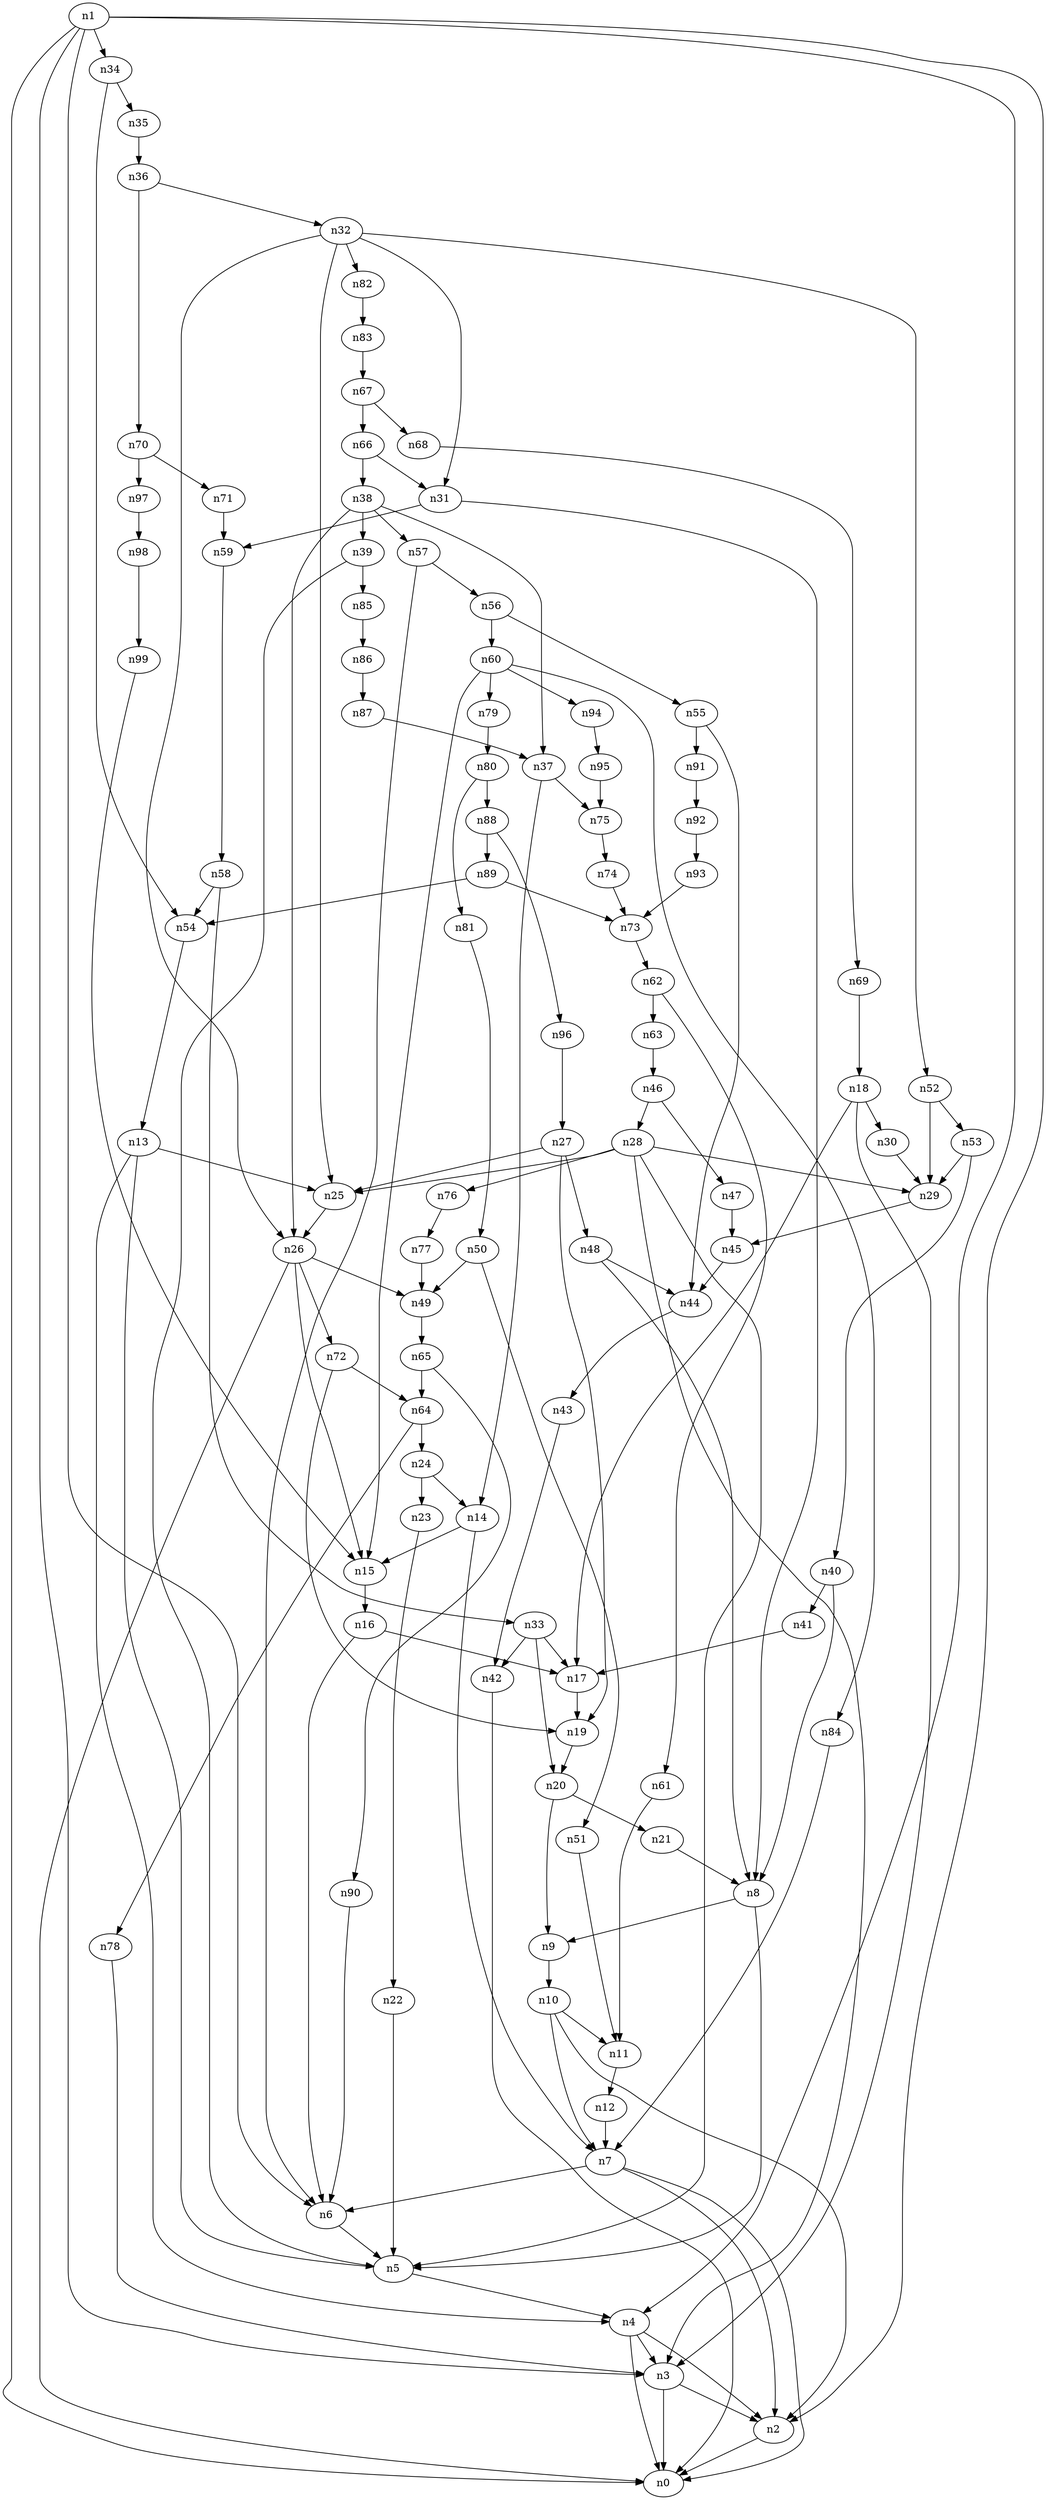 digraph G {
	n1 -> n0	 [_graphml_id=e0];
	n1 -> n2	 [_graphml_id=e1];
	n1 -> n3	 [_graphml_id=e6];
	n1 -> n4	 [_graphml_id=e9];
	n1 -> n6	 [_graphml_id=e12];
	n1 -> n34	 [_graphml_id=e58];
	n2 -> n0	 [_graphml_id=e5];
	n3 -> n0	 [_graphml_id=e8];
	n3 -> n2	 [_graphml_id=e2];
	n4 -> n0	 [_graphml_id=e4];
	n4 -> n2	 [_graphml_id=e7];
	n4 -> n3	 [_graphml_id=e3];
	n5 -> n4	 [_graphml_id=e10];
	n6 -> n5	 [_graphml_id=e11];
	n7 -> n0	 [_graphml_id=e13];
	n7 -> n2	 [_graphml_id=e14];
	n7 -> n6	 [_graphml_id=e15];
	n8 -> n5	 [_graphml_id=e16];
	n8 -> n9	 [_graphml_id=e17];
	n9 -> n10	 [_graphml_id=e18];
	n10 -> n2	 [_graphml_id=e19];
	n10 -> n7	 [_graphml_id=e37];
	n10 -> n11	 [_graphml_id=e20];
	n11 -> n12	 [_graphml_id=e21];
	n12 -> n7	 [_graphml_id=e22];
	n13 -> n4	 [_graphml_id=e23];
	n13 -> n5	 [_graphml_id=e24];
	n13 -> n25	 [_graphml_id=e42];
	n14 -> n7	 [_graphml_id=e25];
	n14 -> n15	 [_graphml_id=e26];
	n15 -> n16	 [_graphml_id=e27];
	n16 -> n6	 [_graphml_id=e28];
	n16 -> n17	 [_graphml_id=e29];
	n17 -> n19	 [_graphml_id=e32];
	n18 -> n3	 [_graphml_id=e31];
	n18 -> n17	 [_graphml_id=e30];
	n18 -> n30	 [_graphml_id=e51];
	n19 -> n20	 [_graphml_id=e33];
	n20 -> n9	 [_graphml_id=e34];
	n20 -> n21	 [_graphml_id=e35];
	n21 -> n8	 [_graphml_id=e36];
	n22 -> n5	 [_graphml_id=e38];
	n23 -> n22	 [_graphml_id=e39];
	n24 -> n14	 [_graphml_id=e41];
	n24 -> n23	 [_graphml_id=e40];
	n25 -> n26	 [_graphml_id=e43];
	n26 -> n0	 [_graphml_id=e44];
	n26 -> n15	 [_graphml_id=e47];
	n26 -> n49	 [_graphml_id=e82];
	n26 -> n72	 [_graphml_id=e141];
	n27 -> n19	 [_graphml_id=e46];
	n27 -> n25	 [_graphml_id=e45];
	n27 -> n48	 [_graphml_id=e79];
	n28 -> n3	 [_graphml_id=e81];
	n28 -> n5	 [_graphml_id=e71];
	n28 -> n25	 [_graphml_id=e48];
	n28 -> n29	 [_graphml_id=e49];
	n28 -> n76	 [_graphml_id=e126];
	n29 -> n45	 [_graphml_id=e75];
	n30 -> n29	 [_graphml_id=e50];
	n31 -> n8	 [_graphml_id=e52];
	n31 -> n59	 [_graphml_id=e98];
	n32 -> n25	 [_graphml_id=e57];
	n32 -> n26	 [_graphml_id=e54];
	n32 -> n31	 [_graphml_id=e53];
	n32 -> n52	 [_graphml_id=e86];
	n32 -> n82	 [_graphml_id=e136];
	n33 -> n17	 [_graphml_id=e56];
	n33 -> n20	 [_graphml_id=e55];
	n33 -> n42	 [_graphml_id=e69];
	n34 -> n35	 [_graphml_id=e59];
	n34 -> n54	 [_graphml_id=e90];
	n35 -> n36	 [_graphml_id=e60];
	n36 -> n32	 [_graphml_id=e61];
	n36 -> n70	 [_graphml_id=e116];
	n37 -> n14	 [_graphml_id=e62];
	n37 -> n75	 [_graphml_id=e125];
	n38 -> n26	 [_graphml_id=e91];
	n38 -> n37	 [_graphml_id=e63];
	n38 -> n39	 [_graphml_id=e64];
	n38 -> n57	 [_graphml_id=e121];
	n39 -> n5	 [_graphml_id=e65];
	n39 -> n85	 [_graphml_id=e142];
	n40 -> n8	 [_graphml_id=e66];
	n40 -> n41	 [_graphml_id=e67];
	n41 -> n17	 [_graphml_id=e68];
	n42 -> n0	 [_graphml_id=e70];
	n43 -> n42	 [_graphml_id=e72];
	n44 -> n43	 [_graphml_id=e73];
	n45 -> n44	 [_graphml_id=e74];
	n46 -> n28	 [_graphml_id=e76];
	n46 -> n47	 [_graphml_id=e77];
	n47 -> n45	 [_graphml_id=e78];
	n48 -> n8	 [_graphml_id=e80];
	n48 -> n44	 [_graphml_id=e101];
	n49 -> n65	 [_graphml_id=e108];
	n50 -> n49	 [_graphml_id=e83];
	n50 -> n51	 [_graphml_id=e84];
	n51 -> n11	 [_graphml_id=e85];
	n52 -> n29	 [_graphml_id=e131];
	n52 -> n53	 [_graphml_id=e87];
	n53 -> n29	 [_graphml_id=e88];
	n53 -> n40	 [_graphml_id=e111];
	n54 -> n13	 [_graphml_id=e89];
	n55 -> n44	 [_graphml_id=e92];
	n55 -> n91	 [_graphml_id=e152];
	n56 -> n55	 [_graphml_id=e93];
	n56 -> n60	 [_graphml_id=e100];
	n57 -> n6	 [_graphml_id=e95];
	n57 -> n56	 [_graphml_id=e94];
	n58 -> n33	 [_graphml_id=e161];
	n58 -> n54	 [_graphml_id=e96];
	n59 -> n58	 [_graphml_id=e97];
	n60 -> n15	 [_graphml_id=e99];
	n60 -> n79	 [_graphml_id=e132];
	n60 -> n84	 [_graphml_id=e140];
	n60 -> n94	 [_graphml_id=e156];
	n61 -> n11	 [_graphml_id=e102];
	n62 -> n61	 [_graphml_id=e103];
	n62 -> n63	 [_graphml_id=e104];
	n63 -> n46	 [_graphml_id=e105];
	n64 -> n24	 [_graphml_id=e106];
	n64 -> n78	 [_graphml_id=e130];
	n65 -> n64	 [_graphml_id=e107];
	n65 -> n90	 [_graphml_id=e149];
	n66 -> n31	 [_graphml_id=e109];
	n66 -> n38	 [_graphml_id=e110];
	n67 -> n66	 [_graphml_id=e112];
	n67 -> n68	 [_graphml_id=e113];
	n68 -> n69	 [_graphml_id=e114];
	n69 -> n18	 [_graphml_id=e115];
	n70 -> n71	 [_graphml_id=e117];
	n70 -> n97	 [_graphml_id=e162];
	n71 -> n59	 [_graphml_id=e118];
	n72 -> n19	 [_graphml_id=e119];
	n72 -> n64	 [_graphml_id=e120];
	n73 -> n62	 [_graphml_id=e122];
	n74 -> n73	 [_graphml_id=e123];
	n75 -> n74	 [_graphml_id=e124];
	n76 -> n77	 [_graphml_id=e127];
	n77 -> n49	 [_graphml_id=e128];
	n78 -> n3	 [_graphml_id=e129];
	n79 -> n80	 [_graphml_id=e133];
	n80 -> n81	 [_graphml_id=e134];
	n80 -> n88	 [_graphml_id=e146];
	n81 -> n50	 [_graphml_id=e135];
	n82 -> n83	 [_graphml_id=e137];
	n83 -> n67	 [_graphml_id=e138];
	n84 -> n7	 [_graphml_id=e139];
	n85 -> n86	 [_graphml_id=e143];
	n86 -> n87	 [_graphml_id=e144];
	n87 -> n37	 [_graphml_id=e145];
	n88 -> n89	 [_graphml_id=e147];
	n88 -> n96	 [_graphml_id=e160];
	n89 -> n54	 [_graphml_id=e151];
	n89 -> n73	 [_graphml_id=e148];
	n90 -> n6	 [_graphml_id=e150];
	n91 -> n92	 [_graphml_id=e153];
	n92 -> n93	 [_graphml_id=e154];
	n93 -> n73	 [_graphml_id=e155];
	n94 -> n95	 [_graphml_id=e157];
	n95 -> n75	 [_graphml_id=e158];
	n96 -> n27	 [_graphml_id=e159];
	n97 -> n98	 [_graphml_id=e163];
	n98 -> n99	 [_graphml_id=e164];
	n99 -> n15	 [_graphml_id=e165];
}
